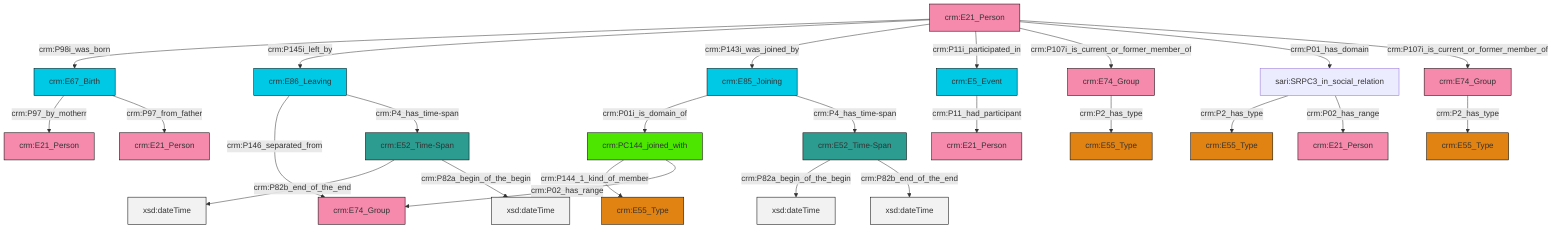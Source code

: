 graph TD
classDef Literal fill:#f2f2f2,stroke:#000000;
classDef CRM_Entity fill:#FFFFFF,stroke:#000000;
classDef Temporal_Entity fill:#00C9E6, stroke:#000000;
classDef Type fill:#E18312, stroke:#000000;
classDef Time-Span fill:#2C9C91, stroke:#000000;
classDef Appellation fill:#FFEB7F, stroke:#000000;
classDef Place fill:#008836, stroke:#000000;
classDef Persistent_Item fill:#B266B2, stroke:#000000;
classDef Conceptual_Object fill:#FFD700, stroke:#000000;
classDef Physical_Thing fill:#D2B48C, stroke:#000000;
classDef Actor fill:#f58aad, stroke:#000000;
classDef PC_Classes fill:#4ce600, stroke:#000000;
classDef Multi fill:#cccccc,stroke:#000000;

0["crm:E52_Time-Span"]:::Time-Span -->|crm:P82a_begin_of_the_begin| 1[xsd:dateTime]:::Literal
4["crm:E21_Person"]:::Actor -->|crm:P98i_was_born| 5["crm:E67_Birth"]:::Temporal_Entity
4["crm:E21_Person"]:::Actor -->|crm:P145i_left_by| 8["crm:E86_Leaving"]:::Temporal_Entity
8["crm:E86_Leaving"]:::Temporal_Entity -->|crm:P146_separated_from| 9["crm:E74_Group"]:::Actor
4["crm:E21_Person"]:::Actor -->|crm:P143i_was_joined_by| 2["crm:E85_Joining"]:::Temporal_Entity
11["crm:PC144_joined_with"]:::PC_Classes -->|crm:P144_1_kind_of_member| 12["crm:E55_Type"]:::Type
11["crm:PC144_joined_with"]:::PC_Classes -->|crm:P02_has_range| 9["crm:E74_Group"]:::Actor
4["crm:E21_Person"]:::Actor -->|crm:P11i_participated_in| 13["crm:E5_Event"]:::Temporal_Entity
15["crm:E74_Group"]:::Actor -->|crm:P2_has_type| 16["crm:E55_Type"]:::Type
6["sari:SRPC3_in_social_relation"]:::Default -->|crm:P2_has_type| 27["crm:E55_Type"]:::Type
4["crm:E21_Person"]:::Actor -->|crm:P107i_is_current_or_former_member_of| 15["crm:E74_Group"]:::Actor
18["crm:E52_Time-Span"]:::Time-Span -->|crm:P82b_end_of_the_end| 28[xsd:dateTime]:::Literal
4["crm:E21_Person"]:::Actor -->|crm:P01_has_domain| 6["sari:SRPC3_in_social_relation"]:::Default
6["sari:SRPC3_in_social_relation"]:::Default -->|crm:P02_has_range| 24["crm:E21_Person"]:::Actor
2["crm:E85_Joining"]:::Temporal_Entity -->|crm:P01i_is_domain_of| 11["crm:PC144_joined_with"]:::PC_Classes
13["crm:E5_Event"]:::Temporal_Entity -->|crm:P11_had_participant| 36["crm:E21_Person"]:::Actor
5["crm:E67_Birth"]:::Temporal_Entity -->|crm:P97_by_motherr| 33["crm:E21_Person"]:::Actor
5["crm:E67_Birth"]:::Temporal_Entity -->|crm:P97_from_father| 30["crm:E21_Person"]:::Actor
38["crm:E74_Group"]:::Actor -->|crm:P2_has_type| 22["crm:E55_Type"]:::Type
8["crm:E86_Leaving"]:::Temporal_Entity -->|crm:P4_has_time-span| 18["crm:E52_Time-Span"]:::Time-Span
18["crm:E52_Time-Span"]:::Time-Span -->|crm:P82a_begin_of_the_begin| 44[xsd:dateTime]:::Literal
2["crm:E85_Joining"]:::Temporal_Entity -->|crm:P4_has_time-span| 0["crm:E52_Time-Span"]:::Time-Span
4["crm:E21_Person"]:::Actor -->|crm:P107i_is_current_or_former_member_of| 38["crm:E74_Group"]:::Actor
0["crm:E52_Time-Span"]:::Time-Span -->|crm:P82b_end_of_the_end| 46[xsd:dateTime]:::Literal